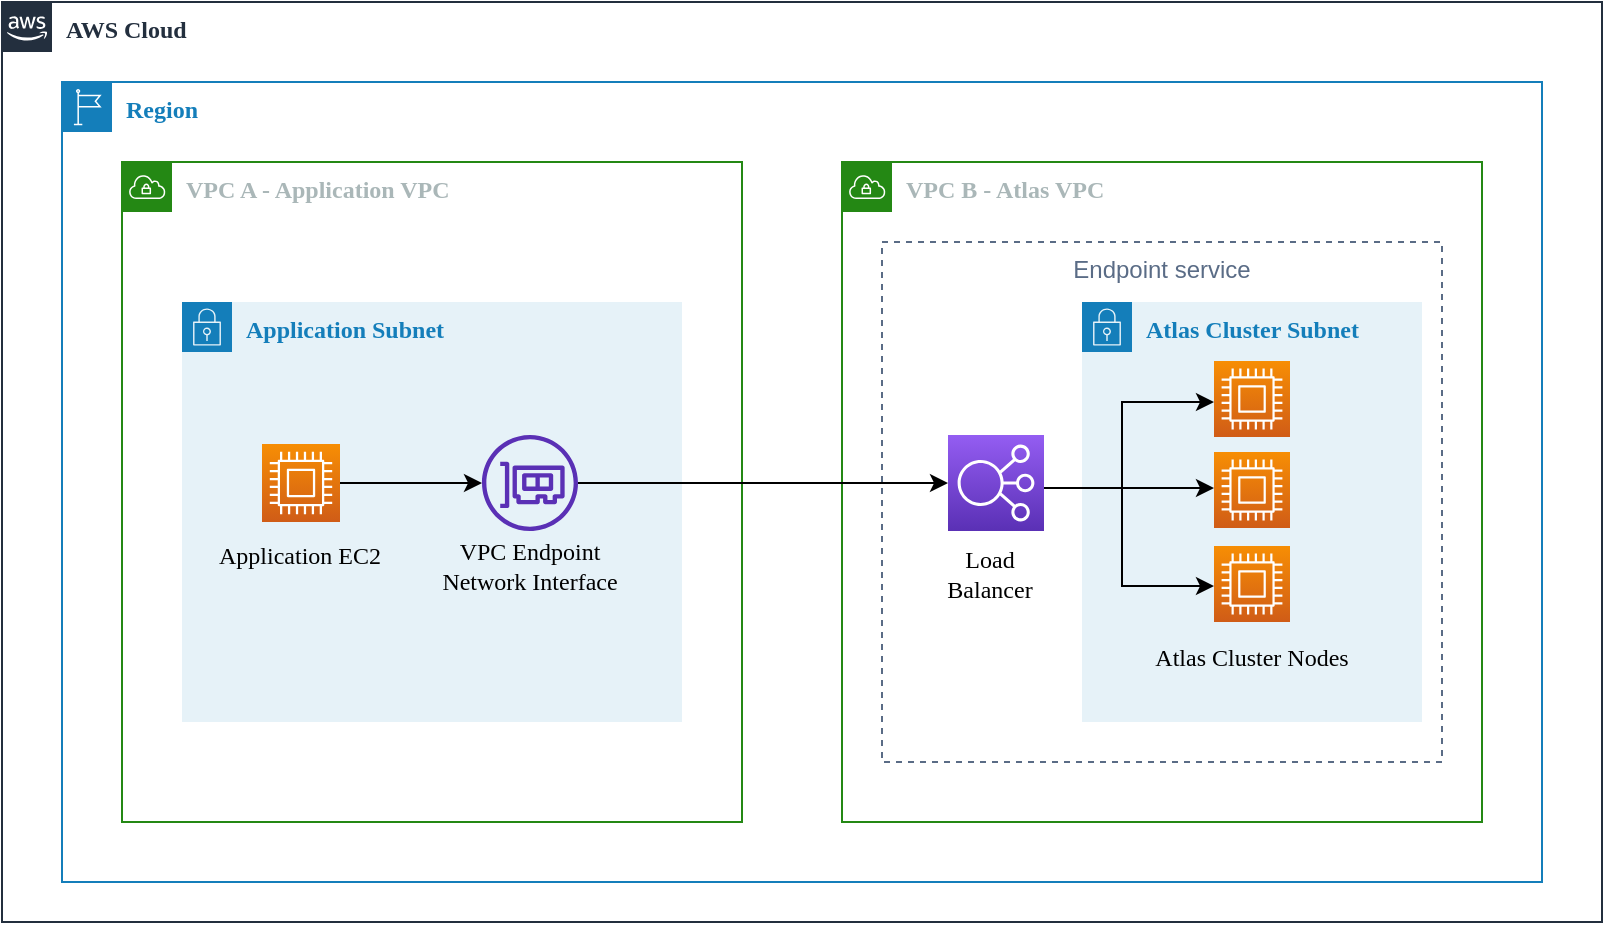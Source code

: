<mxfile version="12.5.6" type="device"><diagram id="xvZI8YxGwjZm9oRbi6rf" name="Page-1"><mxGraphModel dx="943" dy="603" grid="1" gridSize="10" guides="1" tooltips="1" connect="1" arrows="1" fold="1" page="1" pageScale="1" pageWidth="850" pageHeight="1100" math="0" shadow="0" extFonts="Akzidenz-Grotesk^https://docs.atlas.mongodb.com/_static/fonts/akzidgrostdreg.woff"><root><mxCell id="0"/><mxCell id="1" parent="0"/><mxCell id="OuFH1Qr4ZLYOb_tLH2t--1" value="&lt;font face=&quot;Akzidenz-Grotesk&quot;&gt;&lt;b&gt;AWS Cloud&lt;/b&gt;&lt;/font&gt;" style="points=[[0,0],[0.25,0],[0.5,0],[0.75,0],[1,0],[1,0.25],[1,0.5],[1,0.75],[1,1],[0.75,1],[0.5,1],[0.25,1],[0,1],[0,0.75],[0,0.5],[0,0.25]];outlineConnect=0;gradientColor=none;html=1;whiteSpace=wrap;fontSize=12;fontStyle=0;shape=mxgraph.aws4.group;grIcon=mxgraph.aws4.group_aws_cloud_alt;strokeColor=#232F3E;fillColor=none;verticalAlign=top;align=left;spacingLeft=30;fontColor=#232F3E;dashed=0;" parent="1" vertex="1"><mxGeometry x="20" y="50" width="800" height="460" as="geometry"/></mxCell><mxCell id="OuFH1Qr4ZLYOb_tLH2t--4" value="&lt;b&gt;Region&lt;/b&gt;" style="points=[[0,0],[0.25,0],[0.5,0],[0.75,0],[1,0],[1,0.25],[1,0.5],[1,0.75],[1,1],[0.75,1],[0.5,1],[0.25,1],[0,1],[0,0.75],[0,0.5],[0,0.25]];outlineConnect=0;gradientColor=none;html=1;whiteSpace=wrap;fontSize=12;fontStyle=0;shape=mxgraph.aws4.group;grIcon=mxgraph.aws4.group_region;strokeColor=#147EBA;fillColor=none;verticalAlign=top;align=left;spacingLeft=30;fontColor=#147EBA;dashed=0;fontFamily=Akzidenz-Grotesk;FType=w;" parent="1" vertex="1"><mxGeometry x="50" y="90" width="740" height="400" as="geometry"/></mxCell><mxCell id="OuFH1Qr4ZLYOb_tLH2t--3" value="&lt;b&gt;&lt;font face=&quot;Akzidenz-Grotesk&quot;&gt;VPC B - Atlas VPC&lt;/font&gt;&lt;/b&gt;" style="points=[[0,0],[0.25,0],[0.5,0],[0.75,0],[1,0],[1,0.25],[1,0.5],[1,0.75],[1,1],[0.75,1],[0.5,1],[0.25,1],[0,1],[0,0.75],[0,0.5],[0,0.25]];outlineConnect=0;gradientColor=none;html=1;whiteSpace=wrap;fontSize=12;fontStyle=0;shape=mxgraph.aws4.group;grIcon=mxgraph.aws4.group_vpc;strokeColor=#248814;fillColor=none;verticalAlign=top;align=left;spacingLeft=30;fontColor=#AAB7B8;dashed=0;" parent="1" vertex="1"><mxGeometry x="440" y="130" width="320" height="330" as="geometry"/></mxCell><mxCell id="OuFH1Qr4ZLYOb_tLH2t--15" value="Endpoint service" style="fillColor=none;strokeColor=#5A6C86;dashed=1;verticalAlign=top;fontStyle=0;fontColor=#5A6C86;fontFamily=Helvetica;FType=g;" parent="1" vertex="1"><mxGeometry x="460" y="170" width="280" height="260" as="geometry"/></mxCell><mxCell id="OuFH1Qr4ZLYOb_tLH2t--2" value="&lt;b&gt;&lt;font face=&quot;Akzidenz-Grotesk&quot;&gt;VPC A - Application VPC&lt;/font&gt;&lt;/b&gt;" style="points=[[0,0],[0.25,0],[0.5,0],[0.75,0],[1,0],[1,0.25],[1,0.5],[1,0.75],[1,1],[0.75,1],[0.5,1],[0.25,1],[0,1],[0,0.75],[0,0.5],[0,0.25]];outlineConnect=0;gradientColor=none;html=1;whiteSpace=wrap;fontSize=12;fontStyle=0;shape=mxgraph.aws4.group;grIcon=mxgraph.aws4.group_vpc;strokeColor=#248814;fillColor=none;verticalAlign=top;align=left;spacingLeft=30;fontColor=#AAB7B8;dashed=0;" parent="1" vertex="1"><mxGeometry x="80" y="130" width="310" height="330" as="geometry"/></mxCell><mxCell id="OuFH1Qr4ZLYOb_tLH2t--5" value="&lt;b&gt;&lt;font face=&quot;Akzidenz-Grotesk&quot;&gt;Application Subnet&lt;/font&gt;&lt;br&gt;&lt;/b&gt;" style="points=[[0,0],[0.25,0],[0.5,0],[0.75,0],[1,0],[1,0.25],[1,0.5],[1,0.75],[1,1],[0.75,1],[0.5,1],[0.25,1],[0,1],[0,0.75],[0,0.5],[0,0.25]];outlineConnect=0;gradientColor=none;html=1;whiteSpace=wrap;fontSize=12;fontStyle=0;shape=mxgraph.aws4.group;grIcon=mxgraph.aws4.group_security_group;grStroke=0;strokeColor=#147EBA;fillColor=#E6F2F8;verticalAlign=top;align=left;spacingLeft=30;fontColor=#147EBA;dashed=0;" parent="1" vertex="1"><mxGeometry x="110" y="200" width="250" height="210" as="geometry"/></mxCell><mxCell id="OuFH1Qr4ZLYOb_tLH2t--6" value="&lt;b&gt;&lt;font face=&quot;Akzidenz-Grotesk&quot;&gt;Atlas Cluster Subnet&lt;/font&gt;&lt;/b&gt;" style="points=[[0,0],[0.25,0],[0.5,0],[0.75,0],[1,0],[1,0.25],[1,0.5],[1,0.75],[1,1],[0.75,1],[0.5,1],[0.25,1],[0,1],[0,0.75],[0,0.5],[0,0.25]];outlineConnect=0;gradientColor=none;html=1;whiteSpace=wrap;fontSize=12;fontStyle=0;shape=mxgraph.aws4.group;grIcon=mxgraph.aws4.group_security_group;grStroke=0;strokeColor=#147EBA;fillColor=#E6F2F8;verticalAlign=top;align=left;spacingLeft=30;fontColor=#147EBA;dashed=0;" parent="1" vertex="1"><mxGeometry x="560" y="200" width="170" height="210" as="geometry"/></mxCell><mxCell id="OuFH1Qr4ZLYOb_tLH2t--17" value="" style="edgeStyle=orthogonalEdgeStyle;rounded=0;orthogonalLoop=1;jettySize=auto;html=1;" parent="1" source="OuFH1Qr4ZLYOb_tLH2t--9" target="OuFH1Qr4ZLYOb_tLH2t--10" edge="1"><mxGeometry relative="1" as="geometry"/></mxCell><mxCell id="OuFH1Qr4ZLYOb_tLH2t--9" value="" style="outlineConnect=0;fontColor=#232F3E;gradientColor=#F78E04;gradientDirection=north;fillColor=#D05C17;strokeColor=#ffffff;dashed=0;verticalLabelPosition=bottom;verticalAlign=top;align=center;html=1;fontSize=12;fontStyle=0;aspect=fixed;shape=mxgraph.aws4.resourceIcon;resIcon=mxgraph.aws4.compute;" parent="1" vertex="1"><mxGeometry x="150" y="271" width="39" height="39" as="geometry"/></mxCell><mxCell id="OuFH1Qr4ZLYOb_tLH2t--20" style="edgeStyle=orthogonalEdgeStyle;rounded=0;orthogonalLoop=1;jettySize=auto;html=1;" parent="1" source="OuFH1Qr4ZLYOb_tLH2t--10" target="OuFH1Qr4ZLYOb_tLH2t--11" edge="1"><mxGeometry relative="1" as="geometry"/></mxCell><mxCell id="OuFH1Qr4ZLYOb_tLH2t--10" value="" style="outlineConnect=0;fontColor=#232F3E;gradientColor=none;fillColor=#5A30B5;strokeColor=none;dashed=0;verticalLabelPosition=bottom;verticalAlign=top;align=center;html=1;fontSize=12;fontStyle=0;aspect=fixed;pointerEvents=1;shape=mxgraph.aws4.elastic_network_interface;" parent="1" vertex="1"><mxGeometry x="260" y="266.5" width="48" height="48" as="geometry"/></mxCell><mxCell id="OuFH1Qr4ZLYOb_tLH2t--23" style="edgeStyle=orthogonalEdgeStyle;rounded=0;orthogonalLoop=1;jettySize=auto;html=1;" parent="1" edge="1"><mxGeometry relative="1" as="geometry"><Array as="points"><mxPoint x="580" y="293"/><mxPoint x="580" y="250"/></Array><mxPoint x="541" y="293" as="sourcePoint"/><mxPoint x="626" y="250" as="targetPoint"/></mxGeometry></mxCell><mxCell id="OuFH1Qr4ZLYOb_tLH2t--35" value="" style="edgeStyle=orthogonalEdgeStyle;rounded=0;orthogonalLoop=1;jettySize=auto;html=1;" parent="1" edge="1"><mxGeometry relative="1" as="geometry"><mxPoint x="626" y="342" as="targetPoint"/><Array as="points"><mxPoint x="580" y="293"/><mxPoint x="580" y="342"/></Array><mxPoint x="580" y="293" as="sourcePoint"/></mxGeometry></mxCell><mxCell id="OuFH1Qr4ZLYOb_tLH2t--11" value="" style="outlineConnect=0;fontColor=#232F3E;gradientColor=#945DF2;gradientDirection=north;fillColor=#5A30B5;strokeColor=#ffffff;dashed=0;verticalLabelPosition=bottom;verticalAlign=top;align=center;html=1;fontSize=12;fontStyle=0;aspect=fixed;shape=mxgraph.aws4.resourceIcon;resIcon=mxgraph.aws4.elastic_load_balancing;" parent="1" vertex="1"><mxGeometry x="493" y="266.5" width="48" height="48" as="geometry"/></mxCell><mxCell id="OuFH1Qr4ZLYOb_tLH2t--12" value="" style="outlineConnect=0;fontColor=#232F3E;gradientColor=#F78E04;gradientDirection=north;fillColor=#D05C17;strokeColor=#ffffff;dashed=0;verticalLabelPosition=bottom;verticalAlign=top;align=center;html=1;fontSize=12;fontStyle=0;aspect=fixed;shape=mxgraph.aws4.resourceIcon;resIcon=mxgraph.aws4.compute;" parent="1" vertex="1"><mxGeometry x="626" y="229.5" width="38" height="38" as="geometry"/></mxCell><mxCell id="OuFH1Qr4ZLYOb_tLH2t--13" value="" style="outlineConnect=0;fontColor=#232F3E;gradientColor=#F78E04;gradientDirection=north;fillColor=#D05C17;strokeColor=#ffffff;dashed=0;verticalLabelPosition=bottom;verticalAlign=top;align=center;html=1;fontSize=12;fontStyle=0;aspect=fixed;shape=mxgraph.aws4.resourceIcon;resIcon=mxgraph.aws4.compute;" parent="1" vertex="1"><mxGeometry x="626" y="275" width="38" height="38" as="geometry"/></mxCell><mxCell id="OuFH1Qr4ZLYOb_tLH2t--14" value="" style="outlineConnect=0;fontColor=#232F3E;gradientColor=#F78E04;gradientDirection=north;fillColor=#D05C17;strokeColor=#ffffff;dashed=0;verticalLabelPosition=bottom;verticalAlign=top;align=center;html=1;fontSize=12;fontStyle=0;aspect=fixed;shape=mxgraph.aws4.resourceIcon;resIcon=mxgraph.aws4.compute;" parent="1" vertex="1"><mxGeometry x="626" y="322" width="38" height="38" as="geometry"/></mxCell><mxCell id="OuFH1Qr4ZLYOb_tLH2t--37" value="&lt;font face=&quot;Akzidenz-Grotesk&quot;&gt;Atlas Cluster Nodes&lt;/font&gt;" style="text;html=1;strokeColor=none;fillColor=none;align=center;verticalAlign=middle;whiteSpace=wrap;rounded=0;" parent="1" vertex="1"><mxGeometry x="580" y="363" width="130" height="30" as="geometry"/></mxCell><mxCell id="OuFH1Qr4ZLYOb_tLH2t--38" value="&lt;font face=&quot;Akzidenz-Grotesk&quot;&gt;Application EC2&lt;/font&gt;" style="text;html=1;strokeColor=none;fillColor=none;align=center;verticalAlign=middle;whiteSpace=wrap;rounded=0;" parent="1" vertex="1"><mxGeometry x="118.5" y="311.5" width="100" height="30" as="geometry"/></mxCell><mxCell id="OuFH1Qr4ZLYOb_tLH2t--39" value="&lt;font face=&quot;Akzidenz-Grotesk&quot;&gt;VPC Endpoint Network Interface&lt;/font&gt;" style="text;html=1;strokeColor=none;fillColor=none;align=center;verticalAlign=middle;whiteSpace=wrap;rounded=0;" parent="1" vertex="1"><mxGeometry x="232" y="321.5" width="104" height="20" as="geometry"/></mxCell><mxCell id="efr0b-T210LwCFYEjDWB-1" value="&lt;font face=&quot;Akzidenz-Grotesk&quot;&gt;Load Balancer&lt;/font&gt;" style="text;html=1;strokeColor=none;fillColor=none;align=center;verticalAlign=middle;whiteSpace=wrap;rounded=0;" vertex="1" parent="1"><mxGeometry x="487" y="324.75" width="54" height="23.25" as="geometry"/></mxCell><mxCell id="efr0b-T210LwCFYEjDWB-3" style="edgeStyle=orthogonalEdgeStyle;rounded=0;orthogonalLoop=1;jettySize=auto;html=1;" edge="1" parent="1"><mxGeometry relative="1" as="geometry"><Array as="points"><mxPoint x="610" y="293"/><mxPoint x="610" y="293"/></Array><mxPoint x="580" y="293" as="sourcePoint"/><mxPoint x="626" y="293" as="targetPoint"/></mxGeometry></mxCell></root></mxGraphModel></diagram></mxfile>